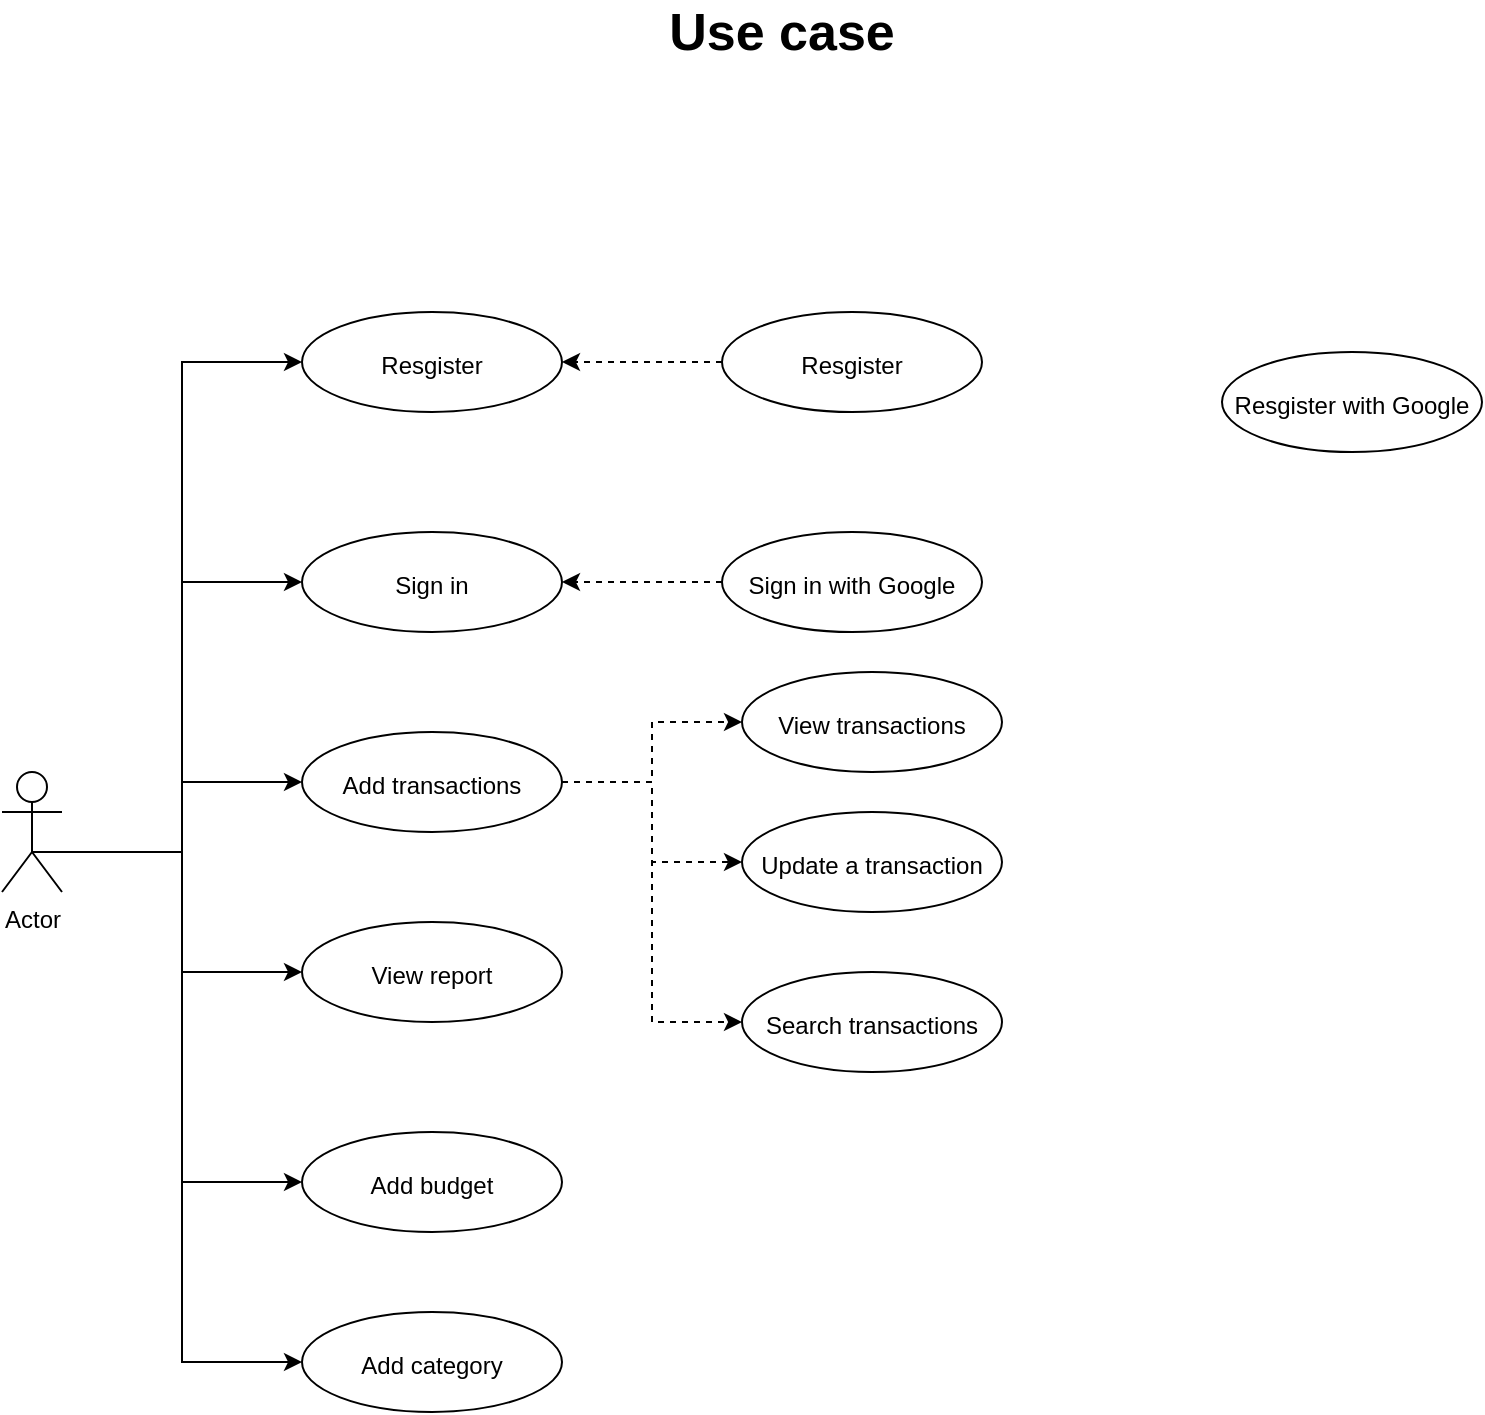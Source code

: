 <mxfile version="13.4.5" type="device"><diagram id="VAm6x46tDt8hWLN9XQ7f" name="Page-1"><mxGraphModel dx="1086" dy="806" grid="1" gridSize="10" guides="1" tooltips="1" connect="1" arrows="1" fold="1" page="1" pageScale="1" pageWidth="850" pageHeight="1100" math="0" shadow="0"><root><mxCell id="0"/><mxCell id="1" parent="0"/><mxCell id="ISecW_dbYWo_y4zXbdXJ-11" style="edgeStyle=orthogonalEdgeStyle;rounded=0;orthogonalLoop=1;jettySize=auto;html=1;exitX=0.5;exitY=0.5;exitDx=0;exitDy=0;exitPerimeter=0;entryX=0;entryY=0.5;entryDx=0;entryDy=0;fontSize=26;" edge="1" parent="1" source="ISecW_dbYWo_y4zXbdXJ-1" target="ISecW_dbYWo_y4zXbdXJ-6"><mxGeometry relative="1" as="geometry"><Array as="points"><mxPoint x="35" y="480"/><mxPoint x="110" y="480"/><mxPoint x="110" y="345"/></Array></mxGeometry></mxCell><mxCell id="ISecW_dbYWo_y4zXbdXJ-12" style="edgeStyle=orthogonalEdgeStyle;rounded=0;orthogonalLoop=1;jettySize=auto;html=1;exitX=0.5;exitY=0.5;exitDx=0;exitDy=0;exitPerimeter=0;entryX=0;entryY=0.5;entryDx=0;entryDy=0;fontSize=26;" edge="1" parent="1" source="ISecW_dbYWo_y4zXbdXJ-1" target="ISecW_dbYWo_y4zXbdXJ-3"><mxGeometry relative="1" as="geometry"><Array as="points"><mxPoint x="35" y="480"/><mxPoint x="110" y="480"/><mxPoint x="110" y="445"/></Array></mxGeometry></mxCell><mxCell id="ISecW_dbYWo_y4zXbdXJ-13" style="edgeStyle=orthogonalEdgeStyle;rounded=0;orthogonalLoop=1;jettySize=auto;html=1;exitX=0.5;exitY=0.5;exitDx=0;exitDy=0;exitPerimeter=0;entryX=0;entryY=0.5;entryDx=0;entryDy=0;fontSize=26;" edge="1" parent="1" source="ISecW_dbYWo_y4zXbdXJ-1" target="ISecW_dbYWo_y4zXbdXJ-4"><mxGeometry relative="1" as="geometry"><Array as="points"><mxPoint x="35" y="480"/><mxPoint x="110" y="480"/><mxPoint x="110" y="540"/></Array></mxGeometry></mxCell><mxCell id="ISecW_dbYWo_y4zXbdXJ-14" style="edgeStyle=orthogonalEdgeStyle;rounded=0;orthogonalLoop=1;jettySize=auto;html=1;exitX=0.5;exitY=0.5;exitDx=0;exitDy=0;exitPerimeter=0;entryX=0;entryY=0.5;entryDx=0;entryDy=0;fontSize=26;" edge="1" parent="1" source="ISecW_dbYWo_y4zXbdXJ-1" target="ISecW_dbYWo_y4zXbdXJ-5"><mxGeometry relative="1" as="geometry"><Array as="points"><mxPoint x="35" y="480"/><mxPoint x="110" y="480"/><mxPoint x="110" y="645"/></Array></mxGeometry></mxCell><mxCell id="ISecW_dbYWo_y4zXbdXJ-15" style="edgeStyle=orthogonalEdgeStyle;rounded=0;orthogonalLoop=1;jettySize=auto;html=1;exitX=0.5;exitY=0.5;exitDx=0;exitDy=0;exitPerimeter=0;entryX=0;entryY=0.5;entryDx=0;entryDy=0;fontSize=26;" edge="1" parent="1" source="ISecW_dbYWo_y4zXbdXJ-1" target="ISecW_dbYWo_y4zXbdXJ-7"><mxGeometry relative="1" as="geometry"><Array as="points"><mxPoint x="35" y="480"/><mxPoint x="110" y="480"/><mxPoint x="110" y="235"/></Array></mxGeometry></mxCell><mxCell id="ISecW_dbYWo_y4zXbdXJ-16" style="edgeStyle=orthogonalEdgeStyle;rounded=0;orthogonalLoop=1;jettySize=auto;html=1;exitX=0.5;exitY=0.5;exitDx=0;exitDy=0;exitPerimeter=0;entryX=0;entryY=0.5;entryDx=0;entryDy=0;fontSize=26;" edge="1" parent="1" source="ISecW_dbYWo_y4zXbdXJ-1" target="ISecW_dbYWo_y4zXbdXJ-8"><mxGeometry relative="1" as="geometry"><Array as="points"><mxPoint x="35" y="480"/><mxPoint x="110" y="480"/><mxPoint x="110" y="735"/></Array></mxGeometry></mxCell><mxCell id="ISecW_dbYWo_y4zXbdXJ-1" value="Actor" style="shape=umlActor;verticalLabelPosition=bottom;verticalAlign=top;html=1;" vertex="1" parent="1"><mxGeometry x="20" y="440" width="30" height="60" as="geometry"/></mxCell><mxCell id="ISecW_dbYWo_y4zXbdXJ-2" value="Use case" style="text;html=1;strokeColor=none;fillColor=none;align=center;verticalAlign=middle;whiteSpace=wrap;rounded=0;fontStyle=1;fontSize=26;" vertex="1" parent="1"><mxGeometry x="310" y="60" width="200" height="20" as="geometry"/></mxCell><mxCell id="ISecW_dbYWo_y4zXbdXJ-24" value="" style="edgeStyle=orthogonalEdgeStyle;rounded=0;orthogonalLoop=1;jettySize=auto;html=1;dashed=1;fontSize=26;" edge="1" parent="1" source="ISecW_dbYWo_y4zXbdXJ-3" target="ISecW_dbYWo_y4zXbdXJ-23"><mxGeometry relative="1" as="geometry"/></mxCell><mxCell id="ISecW_dbYWo_y4zXbdXJ-27" style="edgeStyle=orthogonalEdgeStyle;rounded=0;orthogonalLoop=1;jettySize=auto;html=1;entryX=0;entryY=0.5;entryDx=0;entryDy=0;dashed=1;fontSize=26;" edge="1" parent="1" source="ISecW_dbYWo_y4zXbdXJ-3" target="ISecW_dbYWo_y4zXbdXJ-26"><mxGeometry relative="1" as="geometry"/></mxCell><mxCell id="ISecW_dbYWo_y4zXbdXJ-29" style="edgeStyle=orthogonalEdgeStyle;rounded=0;orthogonalLoop=1;jettySize=auto;html=1;entryX=0;entryY=0.5;entryDx=0;entryDy=0;dashed=1;fontSize=26;" edge="1" parent="1" source="ISecW_dbYWo_y4zXbdXJ-3" target="ISecW_dbYWo_y4zXbdXJ-28"><mxGeometry relative="1" as="geometry"/></mxCell><mxCell id="ISecW_dbYWo_y4zXbdXJ-3" value="&lt;font style=&quot;font-size: 12px&quot;&gt;Add transactions&lt;/font&gt;" style="ellipse;whiteSpace=wrap;html=1;fontSize=26;verticalAlign=top;" vertex="1" parent="1"><mxGeometry x="170" y="420" width="130" height="50" as="geometry"/></mxCell><mxCell id="ISecW_dbYWo_y4zXbdXJ-4" value="&lt;font style=&quot;font-size: 12px&quot;&gt;View report&lt;/font&gt;" style="ellipse;whiteSpace=wrap;html=1;fontSize=26;verticalAlign=top;" vertex="1" parent="1"><mxGeometry x="170" y="515" width="130" height="50" as="geometry"/></mxCell><mxCell id="ISecW_dbYWo_y4zXbdXJ-5" value="&lt;font style=&quot;font-size: 12px&quot;&gt;Add budget&lt;/font&gt;" style="ellipse;whiteSpace=wrap;html=1;fontSize=26;verticalAlign=top;" vertex="1" parent="1"><mxGeometry x="170" y="620" width="130" height="50" as="geometry"/></mxCell><mxCell id="ISecW_dbYWo_y4zXbdXJ-6" value="&lt;font style=&quot;font-size: 12px&quot;&gt;Sign in&lt;/font&gt;" style="ellipse;whiteSpace=wrap;html=1;fontSize=26;verticalAlign=top;" vertex="1" parent="1"><mxGeometry x="170" y="320" width="130" height="50" as="geometry"/></mxCell><mxCell id="ISecW_dbYWo_y4zXbdXJ-7" value="&lt;font style=&quot;font-size: 12px&quot;&gt;Resgister&lt;/font&gt;" style="ellipse;whiteSpace=wrap;html=1;fontSize=26;verticalAlign=top;" vertex="1" parent="1"><mxGeometry x="170" y="210" width="130" height="50" as="geometry"/></mxCell><mxCell id="ISecW_dbYWo_y4zXbdXJ-8" value="&lt;font style=&quot;font-size: 12px&quot;&gt;Add category&lt;/font&gt;" style="ellipse;whiteSpace=wrap;html=1;fontSize=26;verticalAlign=top;" vertex="1" parent="1"><mxGeometry x="170" y="710" width="130" height="50" as="geometry"/></mxCell><mxCell id="ISecW_dbYWo_y4zXbdXJ-18" value="&lt;font style=&quot;font-size: 12px&quot;&gt;Resgister with Google&lt;/font&gt;" style="ellipse;whiteSpace=wrap;html=1;fontSize=26;verticalAlign=top;" vertex="1" parent="1"><mxGeometry x="630" y="230" width="130" height="50" as="geometry"/></mxCell><mxCell id="ISecW_dbYWo_y4zXbdXJ-22" style="edgeStyle=orthogonalEdgeStyle;rounded=0;orthogonalLoop=1;jettySize=auto;html=1;entryX=1;entryY=0.5;entryDx=0;entryDy=0;dashed=1;fontSize=26;" edge="1" parent="1" source="ISecW_dbYWo_y4zXbdXJ-19" target="ISecW_dbYWo_y4zXbdXJ-6"><mxGeometry relative="1" as="geometry"/></mxCell><mxCell id="ISecW_dbYWo_y4zXbdXJ-19" value="&lt;font style=&quot;font-size: 12px&quot;&gt;Sign in with Google&lt;/font&gt;" style="ellipse;whiteSpace=wrap;html=1;fontSize=26;verticalAlign=top;" vertex="1" parent="1"><mxGeometry x="380" y="320" width="130" height="50" as="geometry"/></mxCell><mxCell id="ISecW_dbYWo_y4zXbdXJ-21" style="edgeStyle=orthogonalEdgeStyle;rounded=0;orthogonalLoop=1;jettySize=auto;html=1;entryX=1;entryY=0.5;entryDx=0;entryDy=0;dashed=1;fontSize=26;" edge="1" parent="1" source="2" target="ISecW_dbYWo_y4zXbdXJ-7"><mxGeometry relative="1" as="geometry"/></mxCell><mxCell id="2" value="&lt;font style=&quot;font-size: 12px&quot;&gt;Resgister&lt;/font&gt;" style="ellipse;whiteSpace=wrap;html=1;fontSize=26;verticalAlign=top;" vertex="1" parent="1"><mxGeometry x="380" y="210" width="130" height="50" as="geometry"/></mxCell><mxCell id="ISecW_dbYWo_y4zXbdXJ-23" value="&lt;font style=&quot;font-size: 12px&quot;&gt;View transactions&lt;/font&gt;" style="ellipse;whiteSpace=wrap;html=1;fontSize=26;verticalAlign=top;" vertex="1" parent="1"><mxGeometry x="390" y="390" width="130" height="50" as="geometry"/></mxCell><mxCell id="ISecW_dbYWo_y4zXbdXJ-26" value="&lt;font style=&quot;font-size: 12px&quot;&gt;Update a transaction&lt;/font&gt;" style="ellipse;whiteSpace=wrap;html=1;fontSize=26;verticalAlign=top;" vertex="1" parent="1"><mxGeometry x="390" y="460" width="130" height="50" as="geometry"/></mxCell><mxCell id="ISecW_dbYWo_y4zXbdXJ-28" value="&lt;font style=&quot;font-size: 12px&quot;&gt;Search transactions&lt;/font&gt;" style="ellipse;whiteSpace=wrap;html=1;fontSize=26;verticalAlign=top;" vertex="1" parent="1"><mxGeometry x="390" y="540" width="130" height="50" as="geometry"/></mxCell></root></mxGraphModel></diagram></mxfile>